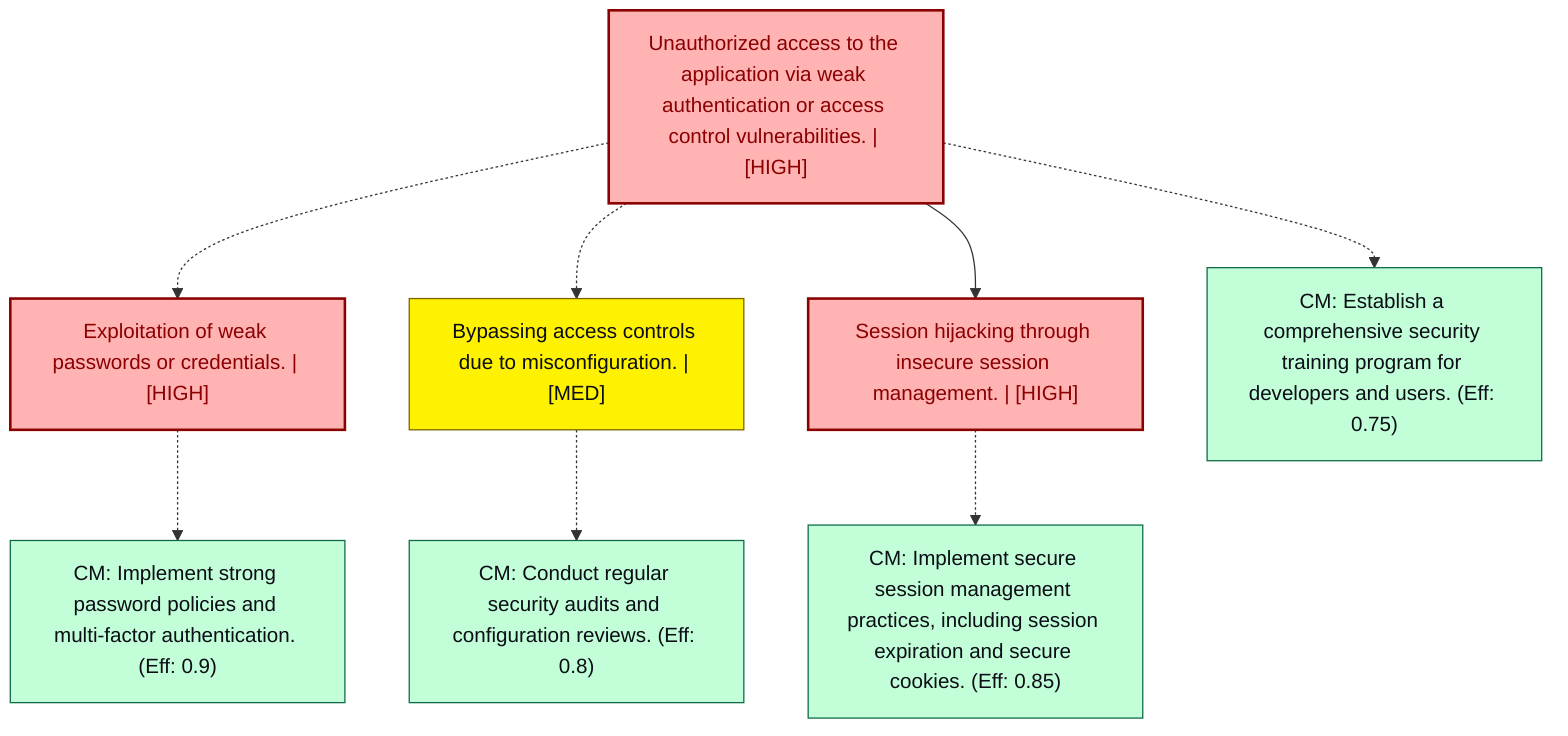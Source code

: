 graph TB
  node_01K64NGSKYF1D8N1H4B8W6K9["Unauthorized access to the application via weak authentication or access control vulnerabilities. | [HIGH]"]:::highRisk
  node_01K64NGSKYF1D8N1H4B8W6K9-1["Exploitation of weak passwords or credentials. | [HIGH]"]:::highRisk
  node_01K64NGSKYF1D8N1H4B8W6K9-1_cm_0["CM: Implement strong password policies and multi-factor authentication. (Eff: 0.9)"]:::countermeasure
  node_01K64NGSKYF1D8N1H4B8W6K9-2["Bypassing access controls due to misconfiguration. | [MED]"]:::mediumRisk
  node_01K64NGSKYF1D8N1H4B8W6K9-2_cm_0["CM: Conduct regular security audits and configuration reviews. (Eff: 0.8)"]:::countermeasure
  node_01K64NGSKYF1D8N1H4B8W6K9-3["Session hijacking through insecure session management. | [HIGH]"]:::highRisk
  node_01K64NGSKYF1D8N1H4B8W6K9-3_cm_0["CM: Implement secure session management practices, including session expiration and secure cookies. (Eff: 0.85)"]:::countermeasure
  node_01K64NGSKYF1D8N1H4B8W6K9_cm_0["CM: Establish a comprehensive security training program for developers and users. (Eff: 0.75)"]:::countermeasure

  node_01K64NGSKYF1D8N1H4B8W6K9 -.-> node_01K64NGSKYF1D8N1H4B8W6K9-1
  node_01K64NGSKYF1D8N1H4B8W6K9-1 -.-> node_01K64NGSKYF1D8N1H4B8W6K9-1_cm_0
  node_01K64NGSKYF1D8N1H4B8W6K9 -.-> node_01K64NGSKYF1D8N1H4B8W6K9-2
  node_01K64NGSKYF1D8N1H4B8W6K9-2 -.-> node_01K64NGSKYF1D8N1H4B8W6K9-2_cm_0
  node_01K64NGSKYF1D8N1H4B8W6K9 --> node_01K64NGSKYF1D8N1H4B8W6K9-3
  node_01K64NGSKYF1D8N1H4B8W6K9-3 -.-> node_01K64NGSKYF1D8N1H4B8W6K9-3_cm_0
  node_01K64NGSKYF1D8N1H4B8W6K9 -.-> node_01K64NGSKYF1D8N1H4B8W6K9_cm_0

  classDef andNode fill:#FFB3B3,stroke:#8B0000,stroke-width:2px,color:#0B0D17
  classDef orNode fill:#C2FFD8,stroke:#106B49,stroke-width:2px,color:#0B0D17
  classDef leafNode fill:#73d1ff,stroke:#29ABE2,stroke-width:2px,color:#0B0D17
  classDef highRisk fill:#FFB3B3,color:#8B0000,stroke:#8B0000,stroke-width:2px
  classDef mediumRisk fill:#FFF200,stroke:#7A6300,stroke-width:1px,color:#0B0D17
  classDef lowRisk fill:#FFF2B3,stroke:#FFF2B3,stroke-width:1px,color:#0B0D17
  classDef countermeasure fill:#C2FFD8,stroke:#106B49,stroke-width:1px,color:#0B0D17
  classDef reference fill:#ffa1ad,stroke:#A259FF,stroke-width:1px,stroke-dasharray:3 3,color:#0B0D17
  classDef mitreNode stroke-dasharray:5 5
  classDef note fill:#ffffcc,stroke:#ffcc00,stroke-width:2px,stroke-dasharray:5 5